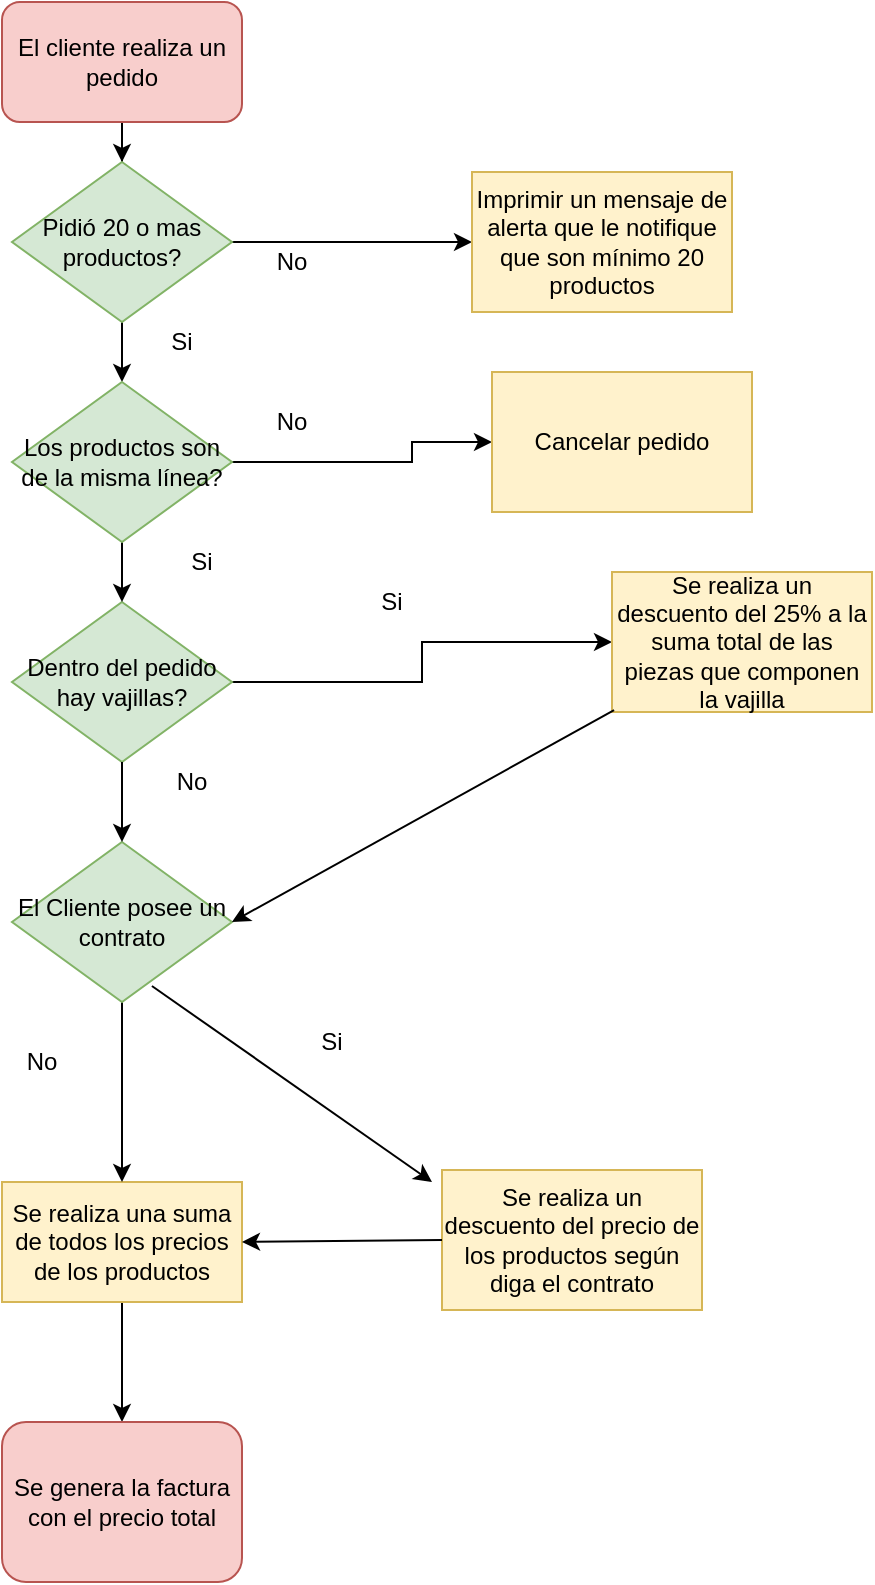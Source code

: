 <mxfile version="10.6.7" type="device"><diagram id="d9ZQpXRdSH6CDUdceW6d" name="Page-1"><mxGraphModel dx="918" dy="576" grid="1" gridSize="10" guides="1" tooltips="1" connect="1" arrows="1" fold="1" page="1" pageScale="1" pageWidth="1654" pageHeight="1169" math="0" shadow="0"><root><mxCell id="0"/><mxCell id="1" parent="0"/><mxCell id="UEajusoQXMeItmXYQdMw-12" style="edgeStyle=orthogonalEdgeStyle;rounded=0;orthogonalLoop=1;jettySize=auto;html=1;entryX=0.5;entryY=0;entryDx=0;entryDy=0;" parent="1" source="UEajusoQXMeItmXYQdMw-1" target="UEajusoQXMeItmXYQdMw-2" edge="1"><mxGeometry relative="1" as="geometry"/></mxCell><mxCell id="UEajusoQXMeItmXYQdMw-1" value="El cliente realiza un pedido" style="rounded=1;whiteSpace=wrap;html=1;fillColor=#f8cecc;strokeColor=#b85450;" parent="1" vertex="1"><mxGeometry x="295" width="120" height="60" as="geometry"/></mxCell><mxCell id="UEajusoQXMeItmXYQdMw-5" value="" style="edgeStyle=orthogonalEdgeStyle;rounded=0;orthogonalLoop=1;jettySize=auto;html=1;entryX=0;entryY=0.5;entryDx=0;entryDy=0;" parent="1" source="UEajusoQXMeItmXYQdMw-2" target="UEajusoQXMeItmXYQdMw-3" edge="1"><mxGeometry relative="1" as="geometry"><mxPoint x="490" y="150" as="targetPoint"/></mxGeometry></mxCell><mxCell id="aB9uNDv_GbGMnjN8TWKK-23" value="" style="edgeStyle=orthogonalEdgeStyle;rounded=0;orthogonalLoop=1;jettySize=auto;html=1;" edge="1" parent="1" source="UEajusoQXMeItmXYQdMw-2" target="aB9uNDv_GbGMnjN8TWKK-22"><mxGeometry relative="1" as="geometry"/></mxCell><mxCell id="UEajusoQXMeItmXYQdMw-2" value="Pidió 20 o mas productos?" style="rhombus;whiteSpace=wrap;html=1;fillColor=#d5e8d4;strokeColor=#82b366;" parent="1" vertex="1"><mxGeometry x="300" y="80" width="110" height="80" as="geometry"/></mxCell><mxCell id="UEajusoQXMeItmXYQdMw-3" value="Imprimir un mensaje de alerta que le notifique que son mínimo 20 productos" style="rounded=0;whiteSpace=wrap;html=1;fillColor=#fff2cc;strokeColor=#d6b656;" parent="1" vertex="1"><mxGeometry x="530" y="85" width="130" height="70" as="geometry"/></mxCell><mxCell id="UEajusoQXMeItmXYQdMw-10" style="edgeStyle=orthogonalEdgeStyle;rounded=0;orthogonalLoop=1;jettySize=auto;html=1;entryX=0;entryY=0.5;entryDx=0;entryDy=0;" parent="1" source="UEajusoQXMeItmXYQdMw-7" target="UEajusoQXMeItmXYQdMw-8" edge="1"><mxGeometry relative="1" as="geometry"><mxPoint x="490" y="280" as="targetPoint"/></mxGeometry></mxCell><mxCell id="UEajusoQXMeItmXYQdMw-7" value="Dentro del pedido hay vajillas?" style="rhombus;whiteSpace=wrap;html=1;fillColor=#d5e8d4;strokeColor=#82b366;" parent="1" vertex="1"><mxGeometry x="300" y="300" width="110" height="80" as="geometry"/></mxCell><mxCell id="UEajusoQXMeItmXYQdMw-8" value="Se realiza un descuento del 25% a la suma total de las piezas que componen la vajilla" style="rounded=0;whiteSpace=wrap;html=1;fillColor=#fff2cc;strokeColor=#d6b656;" parent="1" vertex="1"><mxGeometry x="600" y="285" width="130" height="70" as="geometry"/></mxCell><mxCell id="UEajusoQXMeItmXYQdMw-16" style="edgeStyle=orthogonalEdgeStyle;rounded=0;orthogonalLoop=1;jettySize=auto;html=1;entryX=0.5;entryY=0;entryDx=0;entryDy=0;" parent="1" source="UEajusoQXMeItmXYQdMw-9" target="UEajusoQXMeItmXYQdMw-11" edge="1"><mxGeometry relative="1" as="geometry"/></mxCell><mxCell id="UEajusoQXMeItmXYQdMw-9" value="Se realiza una suma de todos los precios de los productos" style="rounded=0;whiteSpace=wrap;html=1;fillColor=#fff2cc;strokeColor=#d6b656;" parent="1" vertex="1"><mxGeometry x="295" y="590" width="120" height="60" as="geometry"/></mxCell><mxCell id="UEajusoQXMeItmXYQdMw-11" value="Se genera la factura con el precio total" style="rounded=1;whiteSpace=wrap;html=1;fillColor=#f8cecc;strokeColor=#b85450;" parent="1" vertex="1"><mxGeometry x="295" y="710" width="120" height="80" as="geometry"/></mxCell><mxCell id="UEajusoQXMeItmXYQdMw-19" value="No" style="text;html=1;strokeColor=none;fillColor=none;align=center;verticalAlign=middle;whiteSpace=wrap;rounded=0;" parent="1" vertex="1"><mxGeometry x="420" y="120" width="40" height="20" as="geometry"/></mxCell><mxCell id="UEajusoQXMeItmXYQdMw-20" value="No" style="text;html=1;strokeColor=none;fillColor=none;align=center;verticalAlign=middle;whiteSpace=wrap;rounded=0;" parent="1" vertex="1"><mxGeometry x="370" y="380" width="40" height="20" as="geometry"/></mxCell><mxCell id="UEajusoQXMeItmXYQdMw-21" value="Si" style="text;html=1;strokeColor=none;fillColor=none;align=center;verticalAlign=middle;whiteSpace=wrap;rounded=0;" parent="1" vertex="1"><mxGeometry x="360" y="220" width="40" height="20" as="geometry"/></mxCell><mxCell id="UEajusoQXMeItmXYQdMw-23" value="Si" style="text;html=1;strokeColor=none;fillColor=none;align=center;verticalAlign=middle;whiteSpace=wrap;rounded=0;" parent="1" vertex="1"><mxGeometry x="470" y="290" width="40" height="20" as="geometry"/></mxCell><mxCell id="aB9uNDv_GbGMnjN8TWKK-19" style="edgeStyle=orthogonalEdgeStyle;rounded=0;orthogonalLoop=1;jettySize=auto;html=1;exitX=0.5;exitY=1;exitDx=0;exitDy=0;entryX=0.5;entryY=0;entryDx=0;entryDy=0;" edge="1" parent="1" source="aB9uNDv_GbGMnjN8TWKK-1" target="UEajusoQXMeItmXYQdMw-9"><mxGeometry relative="1" as="geometry"/></mxCell><mxCell id="aB9uNDv_GbGMnjN8TWKK-1" value="El Cliente posee un contrato" style="rhombus;whiteSpace=wrap;html=1;fillColor=#d5e8d4;strokeColor=#82b366;" vertex="1" parent="1"><mxGeometry x="300" y="420" width="110" height="80" as="geometry"/></mxCell><mxCell id="aB9uNDv_GbGMnjN8TWKK-6" value="Se realiza un descuento del precio de los productos según diga el contrato" style="rounded=0;whiteSpace=wrap;html=1;fillColor=#fff2cc;strokeColor=#d6b656;" vertex="1" parent="1"><mxGeometry x="515" y="584" width="130" height="70" as="geometry"/></mxCell><mxCell id="aB9uNDv_GbGMnjN8TWKK-8" value="" style="endArrow=classic;html=1;exitX=0;exitY=0.5;exitDx=0;exitDy=0;entryX=1;entryY=0.5;entryDx=0;entryDy=0;" edge="1" parent="1" source="aB9uNDv_GbGMnjN8TWKK-6" target="UEajusoQXMeItmXYQdMw-9"><mxGeometry width="50" height="50" relative="1" as="geometry"><mxPoint x="510" y="524" as="sourcePoint"/><mxPoint x="380" y="577" as="targetPoint"/><Array as="points"/></mxGeometry></mxCell><mxCell id="aB9uNDv_GbGMnjN8TWKK-9" value="Si" style="text;html=1;strokeColor=none;fillColor=none;align=center;verticalAlign=middle;whiteSpace=wrap;rounded=0;" vertex="1" parent="1"><mxGeometry x="440" y="510" width="40" height="20" as="geometry"/></mxCell><mxCell id="aB9uNDv_GbGMnjN8TWKK-10" value="No" style="text;html=1;strokeColor=none;fillColor=none;align=center;verticalAlign=middle;whiteSpace=wrap;rounded=0;" vertex="1" parent="1"><mxGeometry x="295" y="520" width="40" height="20" as="geometry"/></mxCell><mxCell id="aB9uNDv_GbGMnjN8TWKK-12" value="" style="endArrow=classic;html=1;entryX=0.5;entryY=0;entryDx=0;entryDy=0;" edge="1" parent="1" source="UEajusoQXMeItmXYQdMw-7" target="aB9uNDv_GbGMnjN8TWKK-1"><mxGeometry width="50" height="50" relative="1" as="geometry"><mxPoint x="330" y="380" as="sourcePoint"/><mxPoint x="350" y="410" as="targetPoint"/><Array as="points"/></mxGeometry></mxCell><mxCell id="aB9uNDv_GbGMnjN8TWKK-13" value="" style="endArrow=classic;html=1;entryX=1;entryY=0.5;entryDx=0;entryDy=0;exitX=0.008;exitY=0.986;exitDx=0;exitDy=0;exitPerimeter=0;" edge="1" parent="1" source="UEajusoQXMeItmXYQdMw-8" target="aB9uNDv_GbGMnjN8TWKK-1"><mxGeometry width="50" height="50" relative="1" as="geometry"><mxPoint x="630" y="320" as="sourcePoint"/><mxPoint x="610" y="315" as="targetPoint"/></mxGeometry></mxCell><mxCell id="aB9uNDv_GbGMnjN8TWKK-15" value="" style="endArrow=classic;html=1;exitX=0.636;exitY=0.9;exitDx=0;exitDy=0;exitPerimeter=0;" edge="1" parent="1" source="aB9uNDv_GbGMnjN8TWKK-1"><mxGeometry width="50" height="50" relative="1" as="geometry"><mxPoint x="400" y="540" as="sourcePoint"/><mxPoint x="510" y="590" as="targetPoint"/></mxGeometry></mxCell><mxCell id="aB9uNDv_GbGMnjN8TWKK-24" value="" style="edgeStyle=orthogonalEdgeStyle;rounded=0;orthogonalLoop=1;jettySize=auto;html=1;" edge="1" parent="1" source="aB9uNDv_GbGMnjN8TWKK-22" target="UEajusoQXMeItmXYQdMw-7"><mxGeometry relative="1" as="geometry"/></mxCell><mxCell id="aB9uNDv_GbGMnjN8TWKK-28" value="" style="edgeStyle=orthogonalEdgeStyle;rounded=0;orthogonalLoop=1;jettySize=auto;html=1;entryX=0;entryY=0.5;entryDx=0;entryDy=0;" edge="1" parent="1" source="aB9uNDv_GbGMnjN8TWKK-22" target="aB9uNDv_GbGMnjN8TWKK-26"><mxGeometry relative="1" as="geometry"><mxPoint x="490" y="230" as="targetPoint"/><Array as="points"><mxPoint x="500" y="230"/><mxPoint x="500" y="220"/></Array></mxGeometry></mxCell><mxCell id="aB9uNDv_GbGMnjN8TWKK-22" value="Los productos son de la misma línea?" style="rhombus;whiteSpace=wrap;html=1;fillColor=#d5e8d4;strokeColor=#82b366;" vertex="1" parent="1"><mxGeometry x="300" y="190" width="110" height="80" as="geometry"/></mxCell><mxCell id="aB9uNDv_GbGMnjN8TWKK-26" value="Cancelar pedido" style="rounded=0;whiteSpace=wrap;html=1;fillColor=#fff2cc;strokeColor=#d6b656;" vertex="1" parent="1"><mxGeometry x="540" y="185" width="130" height="70" as="geometry"/></mxCell><mxCell id="aB9uNDv_GbGMnjN8TWKK-29" value="No" style="text;html=1;strokeColor=none;fillColor=none;align=center;verticalAlign=middle;whiteSpace=wrap;rounded=0;" vertex="1" parent="1"><mxGeometry x="420" y="200" width="40" height="20" as="geometry"/></mxCell><mxCell id="aB9uNDv_GbGMnjN8TWKK-30" value="Si" style="text;html=1;strokeColor=none;fillColor=none;align=center;verticalAlign=middle;whiteSpace=wrap;rounded=0;" vertex="1" parent="1"><mxGeometry x="375" y="270" width="40" height="20" as="geometry"/></mxCell><mxCell id="aB9uNDv_GbGMnjN8TWKK-33" value="Si" style="text;html=1;strokeColor=none;fillColor=none;align=center;verticalAlign=middle;whiteSpace=wrap;rounded=0;" vertex="1" parent="1"><mxGeometry x="365" y="160" width="40" height="20" as="geometry"/></mxCell></root></mxGraphModel></diagram></mxfile>
